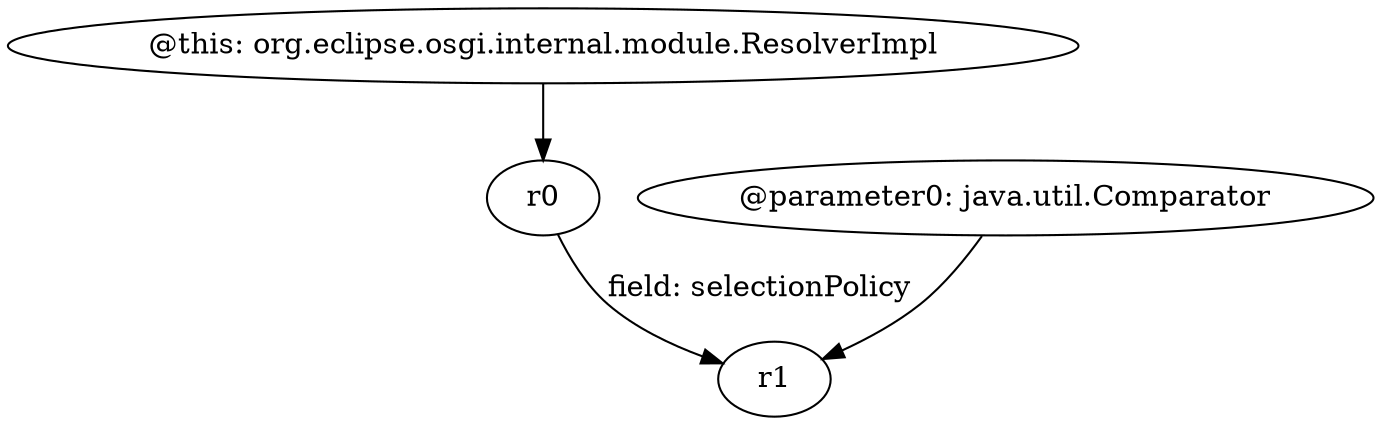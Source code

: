 digraph g {
0[label="@this: org.eclipse.osgi.internal.module.ResolverImpl"]
1[label="r0"]
0->1[label=""]
2[label="@parameter0: java.util.Comparator"]
3[label="r1"]
2->3[label=""]
1->3[label="field: selectionPolicy"]
}